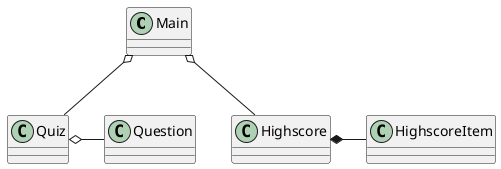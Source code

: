 @startuml
Main o-- Quiz
Quiz o- Question
Main o-- Highscore
Highscore *- HighscoreItem
class Main {}
class Quiz {}
class Question {}
class Highscore {}
class HighscoreItem {}
@enduml
